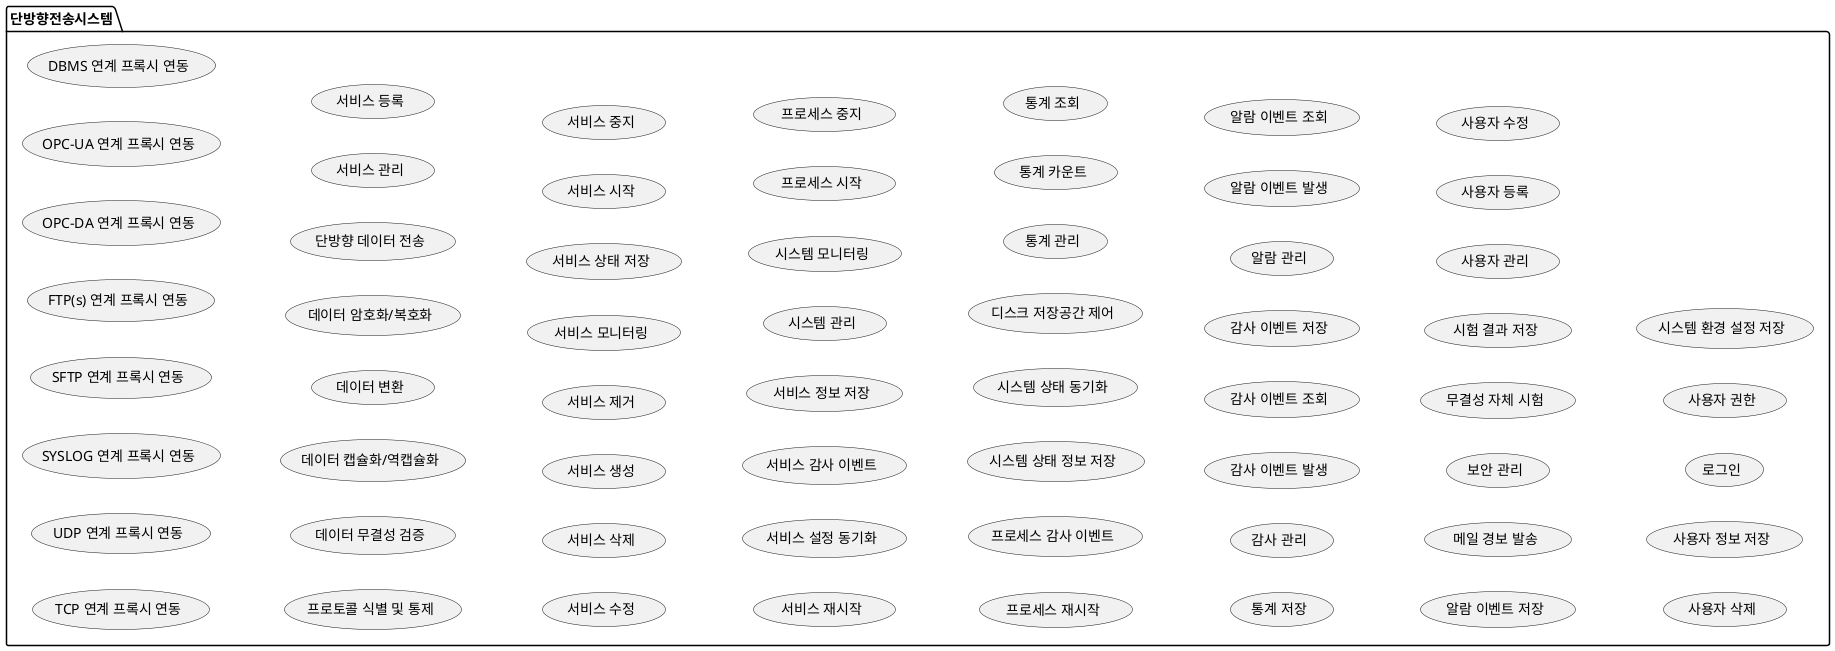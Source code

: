 @startuml
left to right direction

package "단방향전송시스템" as UTG_System {
    usecase "TCP 연계 프록시 연동" as TCPProxy
    usecase "UDP 연계 프록시 연동" as UDPProxy
    usecase "SYSLOG 연계 프록시 연동" as SYSLOGProxy
    usecase "SFTP 연계 프록시 연동" as SFTPProxy
    usecase "FTP(s) 연계 프록시 연동" as FTPsProxy
    usecase "OPC-DA 연계 프록시 연동" as OPCDAProxy
    usecase "OPC-UA 연계 프록시 연동" as OPCUAProxy
    usecase "DBMS 연계 프록시 연동" as DBMSProxy
    usecase "프로토콜 식별 및 통제" as ProtoClassify
    usecase "데이터 무결성 검증" as DataIntegrityChk
    usecase "데이터 캡슐화/역캡슐화" as DataEncapDecap
    usecase "데이터 변환" as OPCDataConvert
    usecase "데이터 암호화/복호화" as DataEncDec
    usecase "단방향 데이터 전송" as UniDataTransfer

    usecase "서비스 관리"
    usecase "서비스 등록"
    usecase "서비스 수정"
    usecase "서비스 삭제"
    usecase "서비스 생성"
    usecase "서비스 제거"
    usecase "서비스 모니터링"
    usecase "서비스 상태 저장"
    usecase "서비스 시작"
    usecase "서비스 중지"
    usecase "서비스 재시작"
    usecase "서비스 설정 동기화"
    usecase "서비스 감사 이벤트"
    usecase "서비스 정보 저장"

    usecase "시스템 관리"
    usecase "시스템 모니터링"
    usecase "프로세스 시작"
    usecase "프로세스 중지"
    usecase "프로세스 재시작"
    usecase "프로세스 감사 이벤트"
    usecase "시스템 상태 정보 저장"
    usecase "시스템 상태 동기화"
    usecase "디스크 저장공간 제어"

    usecase "통계 관리"
    usecase "통계 카운트"
    usecase "통계 조회"
    usecase "통계 저장"

    usecase "감사 관리"
    usecase "감사 이벤트 발생"
    usecase "감사 이벤트 조회"
    usecase "감사 이벤트 저장"

    usecase "알람 관리"
    usecase "알람 이벤트 발생"
    usecase "알람 이벤트 조회"
    usecase "알람 이벤트 저장"
    usecase "메일 경보 발송"

    usecase "보안 관리"
    usecase "무결성 자체 시험"
    usecase "시험 결과 저장"

    usecase "사용자 관리"
    usecase "사용자 등록"
    usecase "사용자 수정"
    usecase "사용자 삭제"
    usecase "사용자 정보 저장"
    usecase "로그인"
    usecase "사용자 권한"
'

    usecase "시스템 환경 설정 저장"

}

@enduml